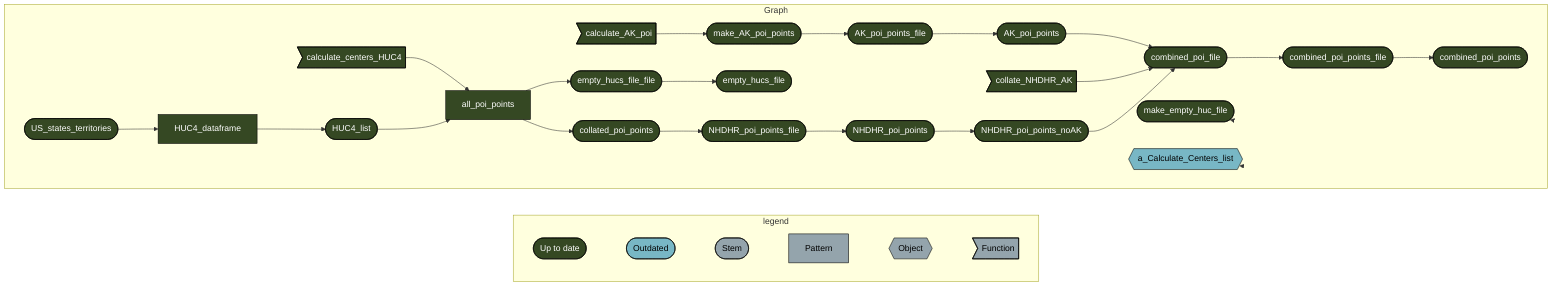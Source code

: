 graph LR
  subgraph legend
    direction LR
    x7420bd9270f8d27d([""Up to date""]):::uptodate --- x0a52b03877696646([""Outdated""]):::outdated
    x0a52b03877696646([""Outdated""]):::outdated --- xbf4603d6c2c2ad6b([""Stem""]):::none
    xbf4603d6c2c2ad6b([""Stem""]):::none --- x70a5fa6bea6f298d[""Pattern""]:::none
    x70a5fa6bea6f298d[""Pattern""]:::none --- x5bffbffeae195fc9{{""Object""}}:::none
    x5bffbffeae195fc9{{""Object""}}:::none --- xf0bce276fe2b9d3e>""Function""]:::none
  end
  subgraph Graph
    direction LR
    x0e80a0b3aa63f1e9(["collated_poi_points"]):::uptodate --> x374d007457c599ab(["NHDHR_poi_points_file"]):::uptodate
    x374d007457c599ab(["NHDHR_poi_points_file"]):::uptodate --> x7c30997b2dacad3c(["NHDHR_poi_points"]):::uptodate
    x7c30997b2dacad3c(["NHDHR_poi_points"]):::uptodate --> xa686a3a91e8f4a73(["NHDHR_poi_points_noAK"]):::uptodate
    x2c0456c7217116f1>"calculate_centers_HUC4"]:::uptodate --> xf47f79c35e045110["all_poi_points"]:::uptodate
    xd288ec88382fd531(["HUC4_list"]):::uptodate --> xf47f79c35e045110["all_poi_points"]:::uptodate
    x4b49df1faec88974(["US_states_territories"]):::uptodate --> x563e63e40cc2048a["HUC4_dataframe"]:::uptodate
    x563e63e40cc2048a["HUC4_dataframe"]:::uptodate --> xd288ec88382fd531(["HUC4_list"]):::uptodate
    x5782ee7b5f1f3a55(["empty_hucs_file_file"]):::uptodate --> x36cc737b097c7596(["empty_hucs_file"]):::uptodate
    x8523d1b0728d44d8(["combined_poi_file"]):::uptodate --> x666819ed6cb97b5b(["combined_poi_points_file"]):::uptodate
    xf47f79c35e045110["all_poi_points"]:::uptodate --> x0e80a0b3aa63f1e9(["collated_poi_points"]):::uptodate
    x1e45a41c07a3238d(["AK_poi_points_file"]):::uptodate --> x94ec576089d222c0(["AK_poi_points"]):::uptodate
    x8990c636ae27413a(["make_AK_poi_points"]):::uptodate --> x1e45a41c07a3238d(["AK_poi_points_file"]):::uptodate
    xc512100d57791085>"calculate_AK_poi"]:::uptodate --> x8990c636ae27413a(["make_AK_poi_points"]):::uptodate
    x94ec576089d222c0(["AK_poi_points"]):::uptodate --> x8523d1b0728d44d8(["combined_poi_file"]):::uptodate
    xf20d47e4fd13ba22>"collate_NHDHR_AK"]:::uptodate --> x8523d1b0728d44d8(["combined_poi_file"]):::uptodate
    xa686a3a91e8f4a73(["NHDHR_poi_points_noAK"]):::uptodate --> x8523d1b0728d44d8(["combined_poi_file"]):::uptodate
    xf47f79c35e045110["all_poi_points"]:::uptodate --> x5782ee7b5f1f3a55(["empty_hucs_file_file"]):::uptodate
    x666819ed6cb97b5b(["combined_poi_points_file"]):::uptodate --> xb7c2e4e3c478a530(["combined_poi_points"]):::uptodate
    x992c5ff226ae9b16(["make_empty_huc_file"]):::uptodate --> x992c5ff226ae9b16(["make_empty_huc_file"]):::uptodate
    x63a44b4091e88968{{"a_Calculate_Centers_list"}}:::outdated --> x63a44b4091e88968{{"a_Calculate_Centers_list"}}:::outdated
  end
  classDef uptodate stroke:#000000,color:#ffffff,fill:#354823;
  classDef outdated stroke:#000000,color:#000000,fill:#78B7C5;
  classDef none stroke:#000000,color:#000000,fill:#94a4ac;
  linkStyle 0 stroke-width:0px;
  linkStyle 1 stroke-width:0px;
  linkStyle 2 stroke-width:0px;
  linkStyle 3 stroke-width:0px;
  linkStyle 4 stroke-width:0px;
  linkStyle 23 stroke-width:0px;
  linkStyle 24 stroke-width:0px;